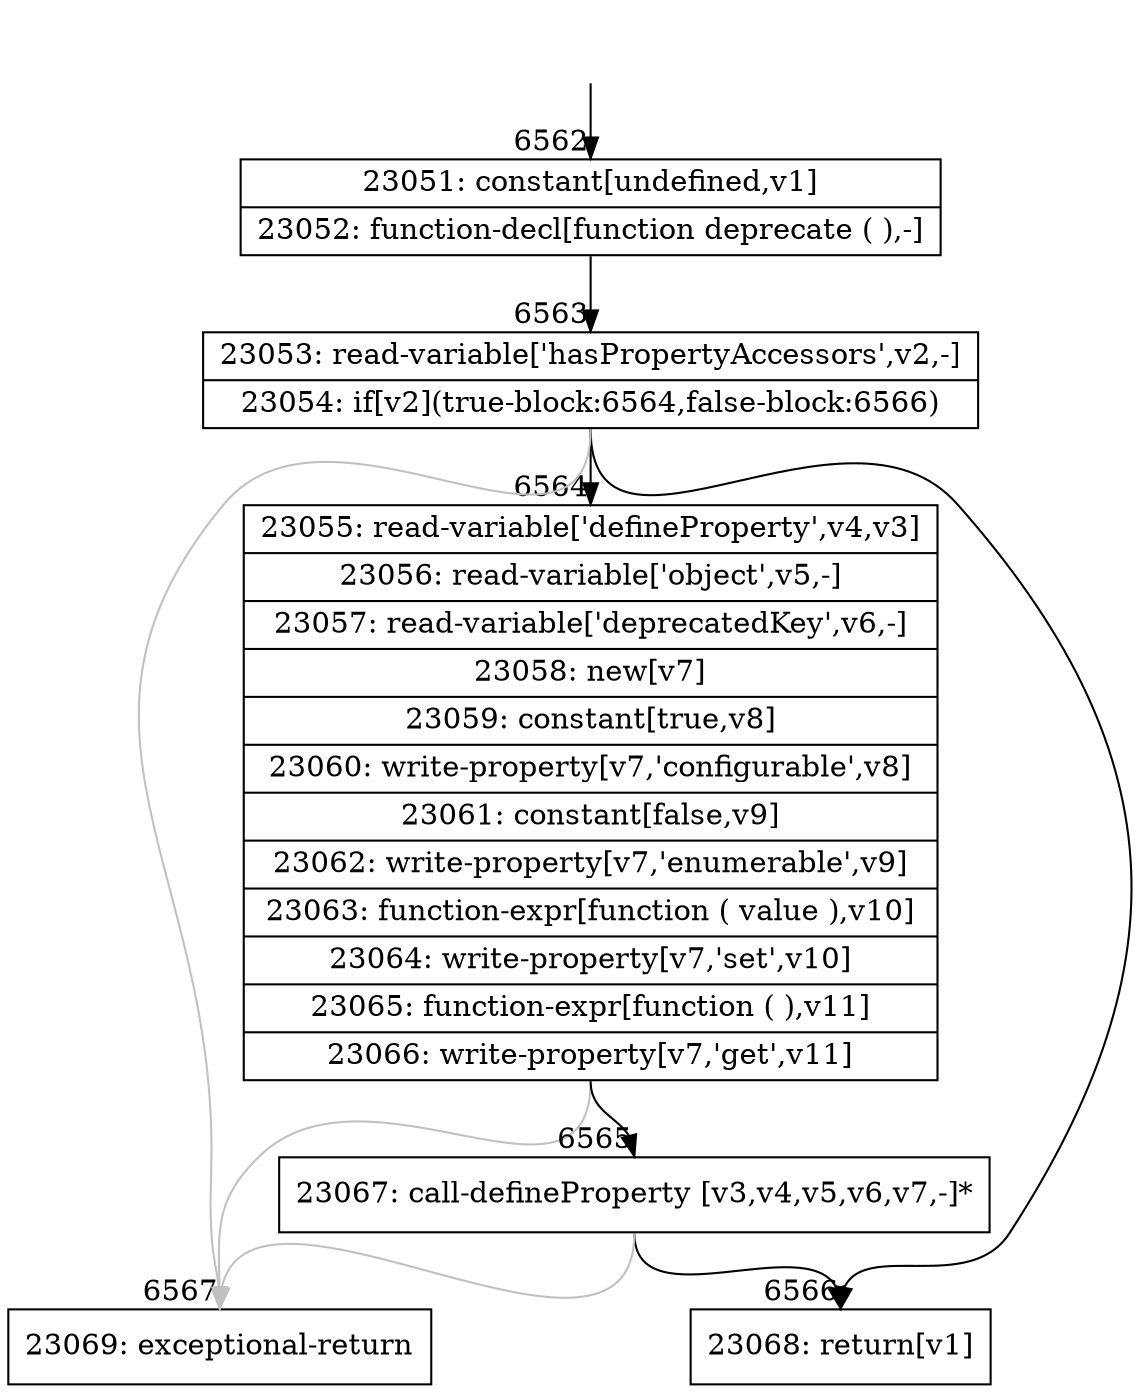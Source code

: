 digraph {
rankdir="TD"
BB_entry535[shape=none,label=""];
BB_entry535 -> BB6562 [tailport=s, headport=n, headlabel="    6562"]
BB6562 [shape=record label="{23051: constant[undefined,v1]|23052: function-decl[function deprecate ( ),-]}" ] 
BB6562 -> BB6563 [tailport=s, headport=n, headlabel="      6563"]
BB6563 [shape=record label="{23053: read-variable['hasPropertyAccessors',v2,-]|23054: if[v2](true-block:6564,false-block:6566)}" ] 
BB6563 -> BB6564 [tailport=s, headport=n, headlabel="      6564"]
BB6563 -> BB6566 [tailport=s, headport=n, headlabel="      6566"]
BB6563 -> BB6567 [tailport=s, headport=n, color=gray, headlabel="      6567"]
BB6564 [shape=record label="{23055: read-variable['defineProperty',v4,v3]|23056: read-variable['object',v5,-]|23057: read-variable['deprecatedKey',v6,-]|23058: new[v7]|23059: constant[true,v8]|23060: write-property[v7,'configurable',v8]|23061: constant[false,v9]|23062: write-property[v7,'enumerable',v9]|23063: function-expr[function ( value ),v10]|23064: write-property[v7,'set',v10]|23065: function-expr[function ( ),v11]|23066: write-property[v7,'get',v11]}" ] 
BB6564 -> BB6565 [tailport=s, headport=n, headlabel="      6565"]
BB6564 -> BB6567 [tailport=s, headport=n, color=gray]
BB6565 [shape=record label="{23067: call-defineProperty [v3,v4,v5,v6,v7,-]*}" ] 
BB6565 -> BB6566 [tailport=s, headport=n]
BB6565 -> BB6567 [tailport=s, headport=n, color=gray]
BB6566 [shape=record label="{23068: return[v1]}" ] 
BB6567 [shape=record label="{23069: exceptional-return}" ] 
//#$~ 12251
}
